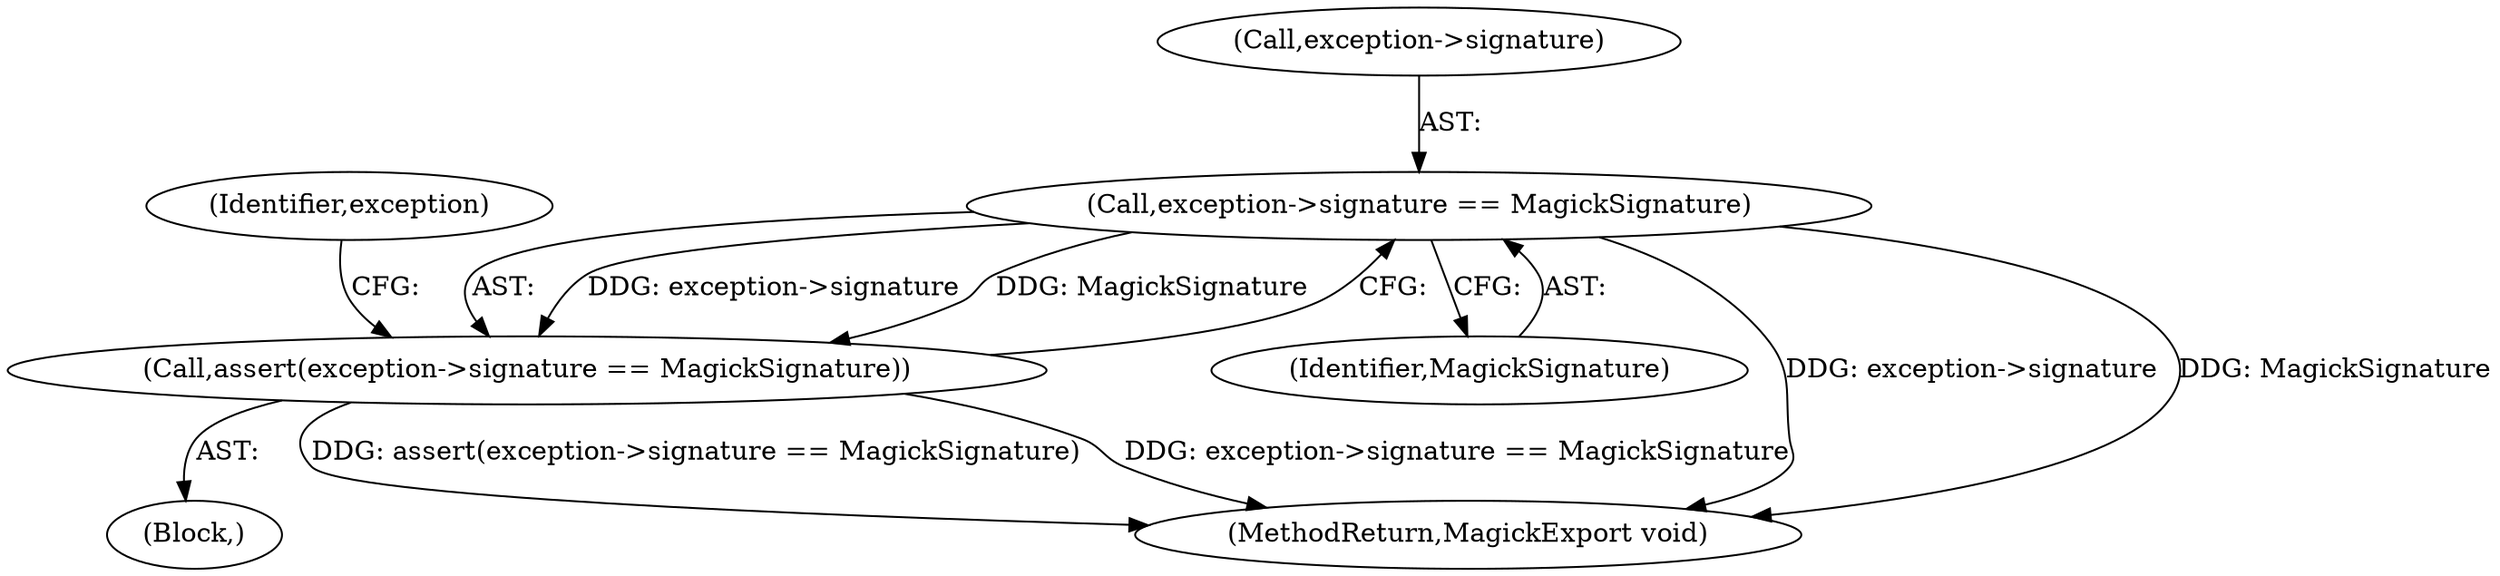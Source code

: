 digraph "0_ImageMagick_0474237508f39c4f783208123431815f1ededb76_2@pointer" {
"1000111" [label="(Call,exception->signature == MagickSignature)"];
"1000110" [label="(Call,assert(exception->signature == MagickSignature))"];
"1000102" [label="(Block,)"];
"1000115" [label="(Identifier,MagickSignature)"];
"1000119" [label="(Identifier,exception)"];
"1000112" [label="(Call,exception->signature)"];
"1000111" [label="(Call,exception->signature == MagickSignature)"];
"1000110" [label="(Call,assert(exception->signature == MagickSignature))"];
"1000228" [label="(MethodReturn,MagickExport void)"];
"1000111" -> "1000110"  [label="AST: "];
"1000111" -> "1000115"  [label="CFG: "];
"1000112" -> "1000111"  [label="AST: "];
"1000115" -> "1000111"  [label="AST: "];
"1000110" -> "1000111"  [label="CFG: "];
"1000111" -> "1000228"  [label="DDG: exception->signature"];
"1000111" -> "1000228"  [label="DDG: MagickSignature"];
"1000111" -> "1000110"  [label="DDG: exception->signature"];
"1000111" -> "1000110"  [label="DDG: MagickSignature"];
"1000110" -> "1000102"  [label="AST: "];
"1000119" -> "1000110"  [label="CFG: "];
"1000110" -> "1000228"  [label="DDG: assert(exception->signature == MagickSignature)"];
"1000110" -> "1000228"  [label="DDG: exception->signature == MagickSignature"];
}
